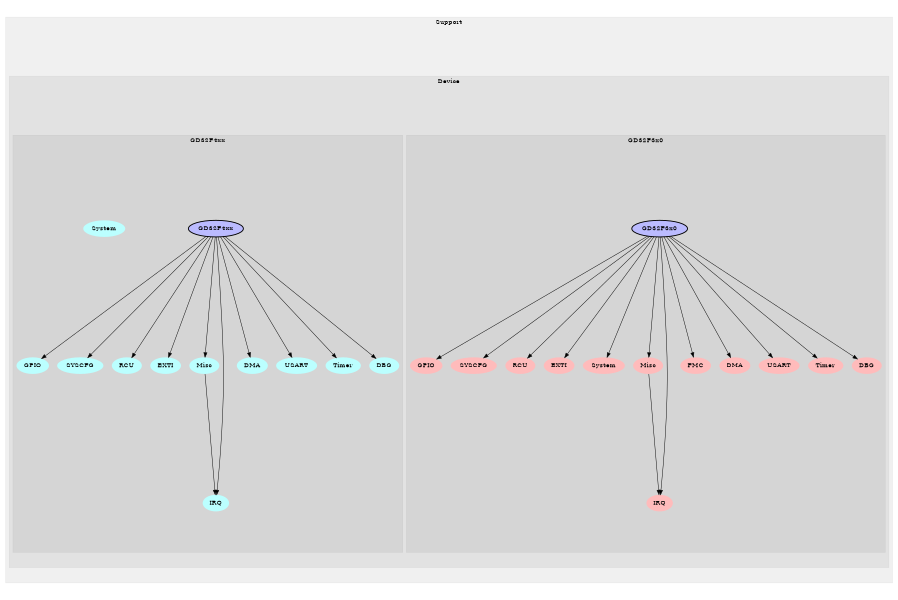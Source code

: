 digraph G {
size="6,4";
ratio="fill";
subgraph cluster_0 {
label="Support";
color="#0000000F";
style="filled";
subgraph cluster_1 {
label="Device";
color="#0000000F";
style="filled";
subgraph cluster_2 {
label="GD32F3x0";
color="#0000000F";
style="filled";
u24[label="GD32F3x0",style="filled,bold",fillcolor="#bbbbff"];
u12[label="GPIO",style="filled",fillcolor="#ffbbbb",penwidth="0"];
u13[label="SYSCFG",style="filled",fillcolor="#ffbbbb",penwidth="0"];
u14[label="RCU",style="filled",fillcolor="#ffbbbb",penwidth="0"];
u15[label="EXTI",style="filled",fillcolor="#ffbbbb",penwidth="0"];
u16[label="System",style="filled",fillcolor="#ffbbbb",penwidth="0"];
u17[label="Misc",style="filled",fillcolor="#ffbbbb",penwidth="0"];
u18[label="IRQ",style="filled",fillcolor="#ffbbbb",penwidth="0"];
u19[label="FMC",style="filled",fillcolor="#ffbbbb",penwidth="0"];
u20[label="DMA",style="filled",fillcolor="#ffbbbb",penwidth="0"];
u21[label="USART",style="filled",fillcolor="#ffbbbb",penwidth="0"];
u22[label="Timer",style="filled",fillcolor="#ffbbbb",penwidth="0"];
u23[label="DBG",style="filled",fillcolor="#ffbbbb",penwidth="0"];

}
subgraph cluster_3 {
label="GD32F4xx";
color="#0000000F";
style="filled";
u0[label="GD32F4xx",style="filled,bold",fillcolor="#bbbbff"];
u1[label="GPIO",style="filled",fillcolor="#bbffff",penwidth="0"];
u2[label="SYSCFG",style="filled",fillcolor="#bbffff",penwidth="0"];
u3[label="RCU",style="filled",fillcolor="#bbffff",penwidth="0"];
u4[label="EXTI",style="filled",fillcolor="#bbffff",penwidth="0"];
u5[label="System",style="filled",fillcolor="#bbffff",penwidth="0"];
u6[label="Misc",style="filled",fillcolor="#bbffff",penwidth="0"];
u7[label="IRQ",style="filled",fillcolor="#bbffff",penwidth="0"];
u8[label="DMA",style="filled",fillcolor="#bbffff",penwidth="0"];
u9[label="USART",style="filled",fillcolor="#bbffff",penwidth="0"];
u10[label="Timer",style="filled",fillcolor="#bbffff",penwidth="0"];
u11[label="DBG",style="filled",fillcolor="#bbffff",penwidth="0"];

}

}

}
u0 -> u1;
u0 -> u2;
u0 -> u3;
u0 -> u4;
u0 -> u6;
u0 -> u7;
u0 -> u8;
u0 -> u9;
u0 -> u10;
u0 -> u11;
u6 -> u7;
u17 -> u18;
u24 -> u12;
u24 -> u13;
u24 -> u14;
u24 -> u15;
u24 -> u16;
u24 -> u17;
u24 -> u18;
u24 -> u19;
u24 -> u20;
u24 -> u21;
u24 -> u22;
u24 -> u23;

}
